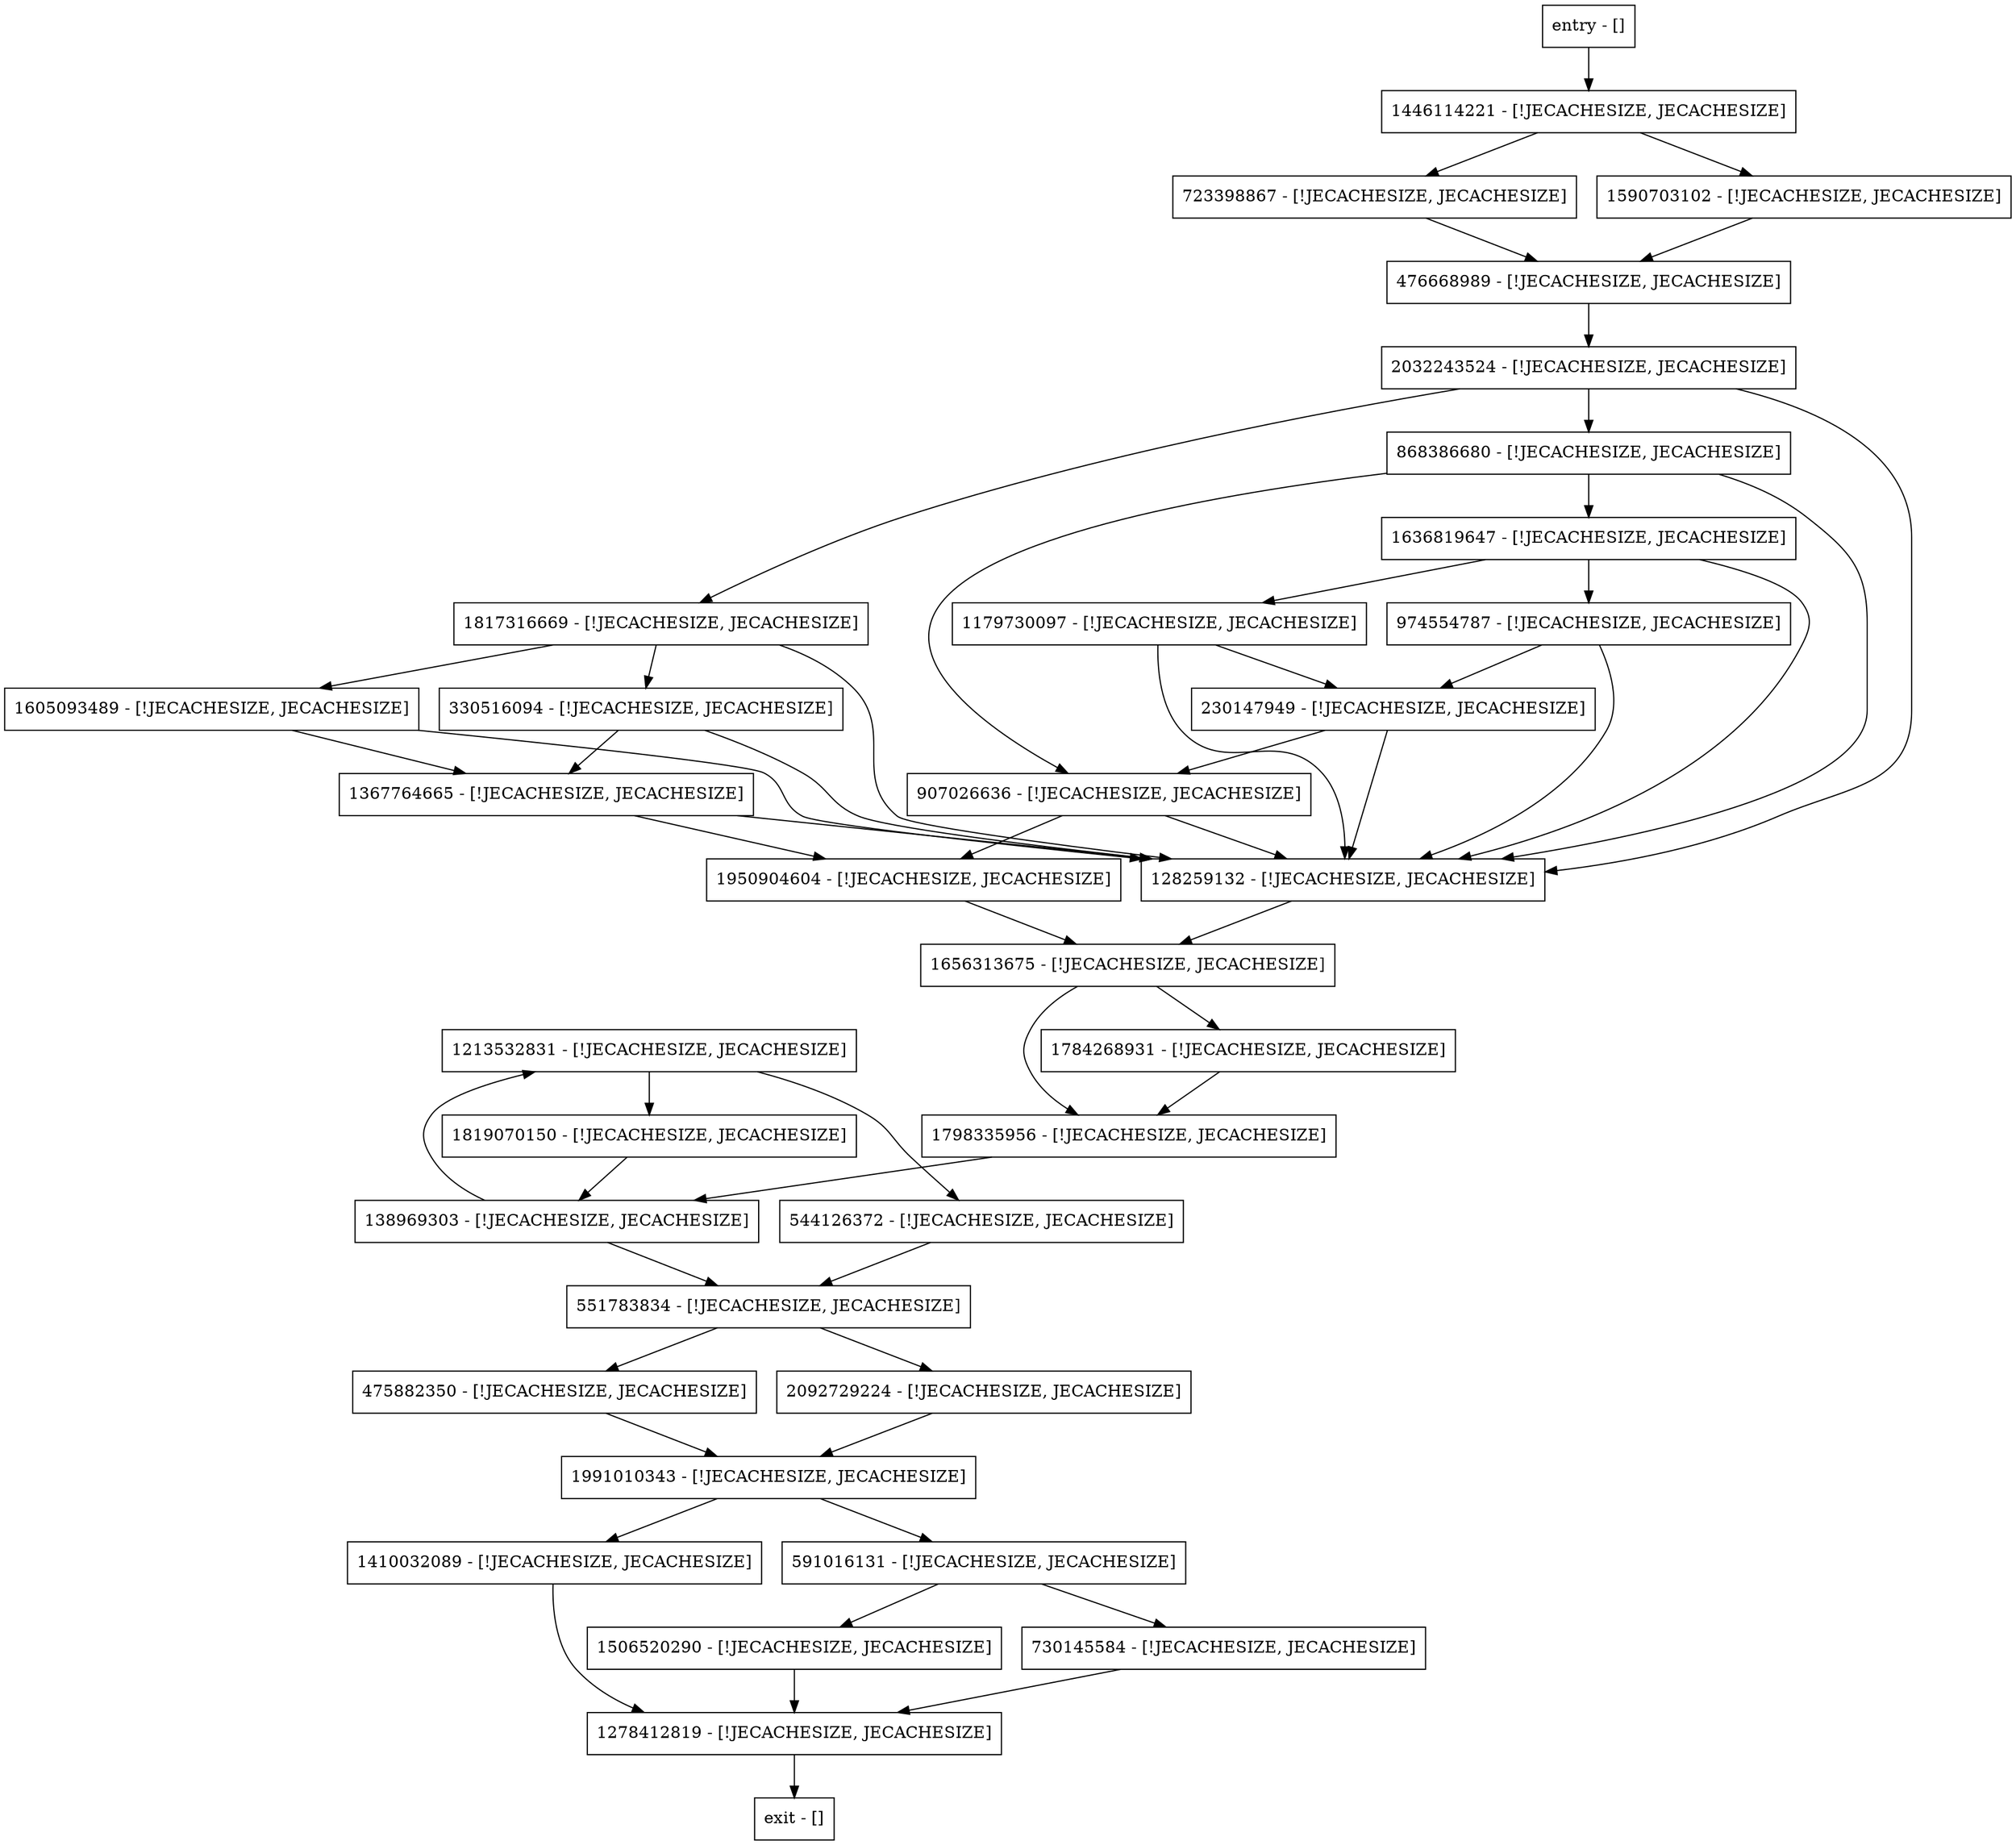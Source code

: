 digraph <clinit> {
node [shape=record];
475882350 [label="475882350 - [!JECACHESIZE, JECACHESIZE]"];
2032243524 [label="2032243524 - [!JECACHESIZE, JECACHESIZE]"];
1817316669 [label="1817316669 - [!JECACHESIZE, JECACHESIZE]"];
476668989 [label="476668989 - [!JECACHESIZE, JECACHESIZE]"];
907026636 [label="907026636 - [!JECACHESIZE, JECACHESIZE]"];
1410032089 [label="1410032089 - [!JECACHESIZE, JECACHESIZE]"];
544126372 [label="544126372 - [!JECACHESIZE, JECACHESIZE]"];
723398867 [label="723398867 - [!JECACHESIZE, JECACHESIZE]"];
1605093489 [label="1605093489 - [!JECACHESIZE, JECACHESIZE]"];
1367764665 [label="1367764665 - [!JECACHESIZE, JECACHESIZE]"];
551783834 [label="551783834 - [!JECACHESIZE, JECACHESIZE]"];
1656313675 [label="1656313675 - [!JECACHESIZE, JECACHESIZE]"];
1798335956 [label="1798335956 - [!JECACHESIZE, JECACHESIZE]"];
1819070150 [label="1819070150 - [!JECACHESIZE, JECACHESIZE]"];
868386680 [label="868386680 - [!JECACHESIZE, JECACHESIZE]"];
1278412819 [label="1278412819 - [!JECACHESIZE, JECACHESIZE]"];
730145584 [label="730145584 - [!JECACHESIZE, JECACHESIZE]"];
230147949 [label="230147949 - [!JECACHESIZE, JECACHESIZE]"];
330516094 [label="330516094 - [!JECACHESIZE, JECACHESIZE]"];
1636819647 [label="1636819647 - [!JECACHESIZE, JECACHESIZE]"];
1784268931 [label="1784268931 - [!JECACHESIZE, JECACHESIZE]"];
1446114221 [label="1446114221 - [!JECACHESIZE, JECACHESIZE]"];
1590703102 [label="1590703102 - [!JECACHESIZE, JECACHESIZE]"];
1506520290 [label="1506520290 - [!JECACHESIZE, JECACHESIZE]"];
974554787 [label="974554787 - [!JECACHESIZE, JECACHESIZE]"];
2092729224 [label="2092729224 - [!JECACHESIZE, JECACHESIZE]"];
entry [label="entry - []"];
exit [label="exit - []"];
1991010343 [label="1991010343 - [!JECACHESIZE, JECACHESIZE]"];
591016131 [label="591016131 - [!JECACHESIZE, JECACHESIZE]"];
1950904604 [label="1950904604 - [!JECACHESIZE, JECACHESIZE]"];
1179730097 [label="1179730097 - [!JECACHESIZE, JECACHESIZE]"];
128259132 [label="128259132 - [!JECACHESIZE, JECACHESIZE]"];
138969303 [label="138969303 - [!JECACHESIZE, JECACHESIZE]"];
1213532831 [label="1213532831 - [!JECACHESIZE, JECACHESIZE]"];
entry;
exit;
475882350 -> 1991010343;
2032243524 -> 1817316669;
2032243524 -> 128259132;
2032243524 -> 868386680;
1817316669 -> 1605093489;
1817316669 -> 330516094;
1817316669 -> 128259132;
476668989 -> 2032243524;
907026636 -> 1950904604;
907026636 -> 128259132;
1410032089 -> 1278412819;
544126372 -> 551783834;
723398867 -> 476668989;
1605093489 -> 1367764665;
1605093489 -> 128259132;
1367764665 -> 1950904604;
1367764665 -> 128259132;
551783834 -> 2092729224;
551783834 -> 475882350;
1656313675 -> 1784268931;
1656313675 -> 1798335956;
1798335956 -> 138969303;
1819070150 -> 138969303;
868386680 -> 1636819647;
868386680 -> 128259132;
868386680 -> 907026636;
1278412819 -> exit;
730145584 -> 1278412819;
230147949 -> 128259132;
230147949 -> 907026636;
330516094 -> 1367764665;
330516094 -> 128259132;
1636819647 -> 1179730097;
1636819647 -> 128259132;
1636819647 -> 974554787;
1784268931 -> 1798335956;
1446114221 -> 1590703102;
1446114221 -> 723398867;
1590703102 -> 476668989;
1506520290 -> 1278412819;
974554787 -> 230147949;
974554787 -> 128259132;
2092729224 -> 1991010343;
entry -> 1446114221;
1991010343 -> 591016131;
1991010343 -> 1410032089;
591016131 -> 1506520290;
591016131 -> 730145584;
1950904604 -> 1656313675;
1179730097 -> 230147949;
1179730097 -> 128259132;
128259132 -> 1656313675;
138969303 -> 551783834;
138969303 -> 1213532831;
1213532831 -> 1819070150;
1213532831 -> 544126372;
}
